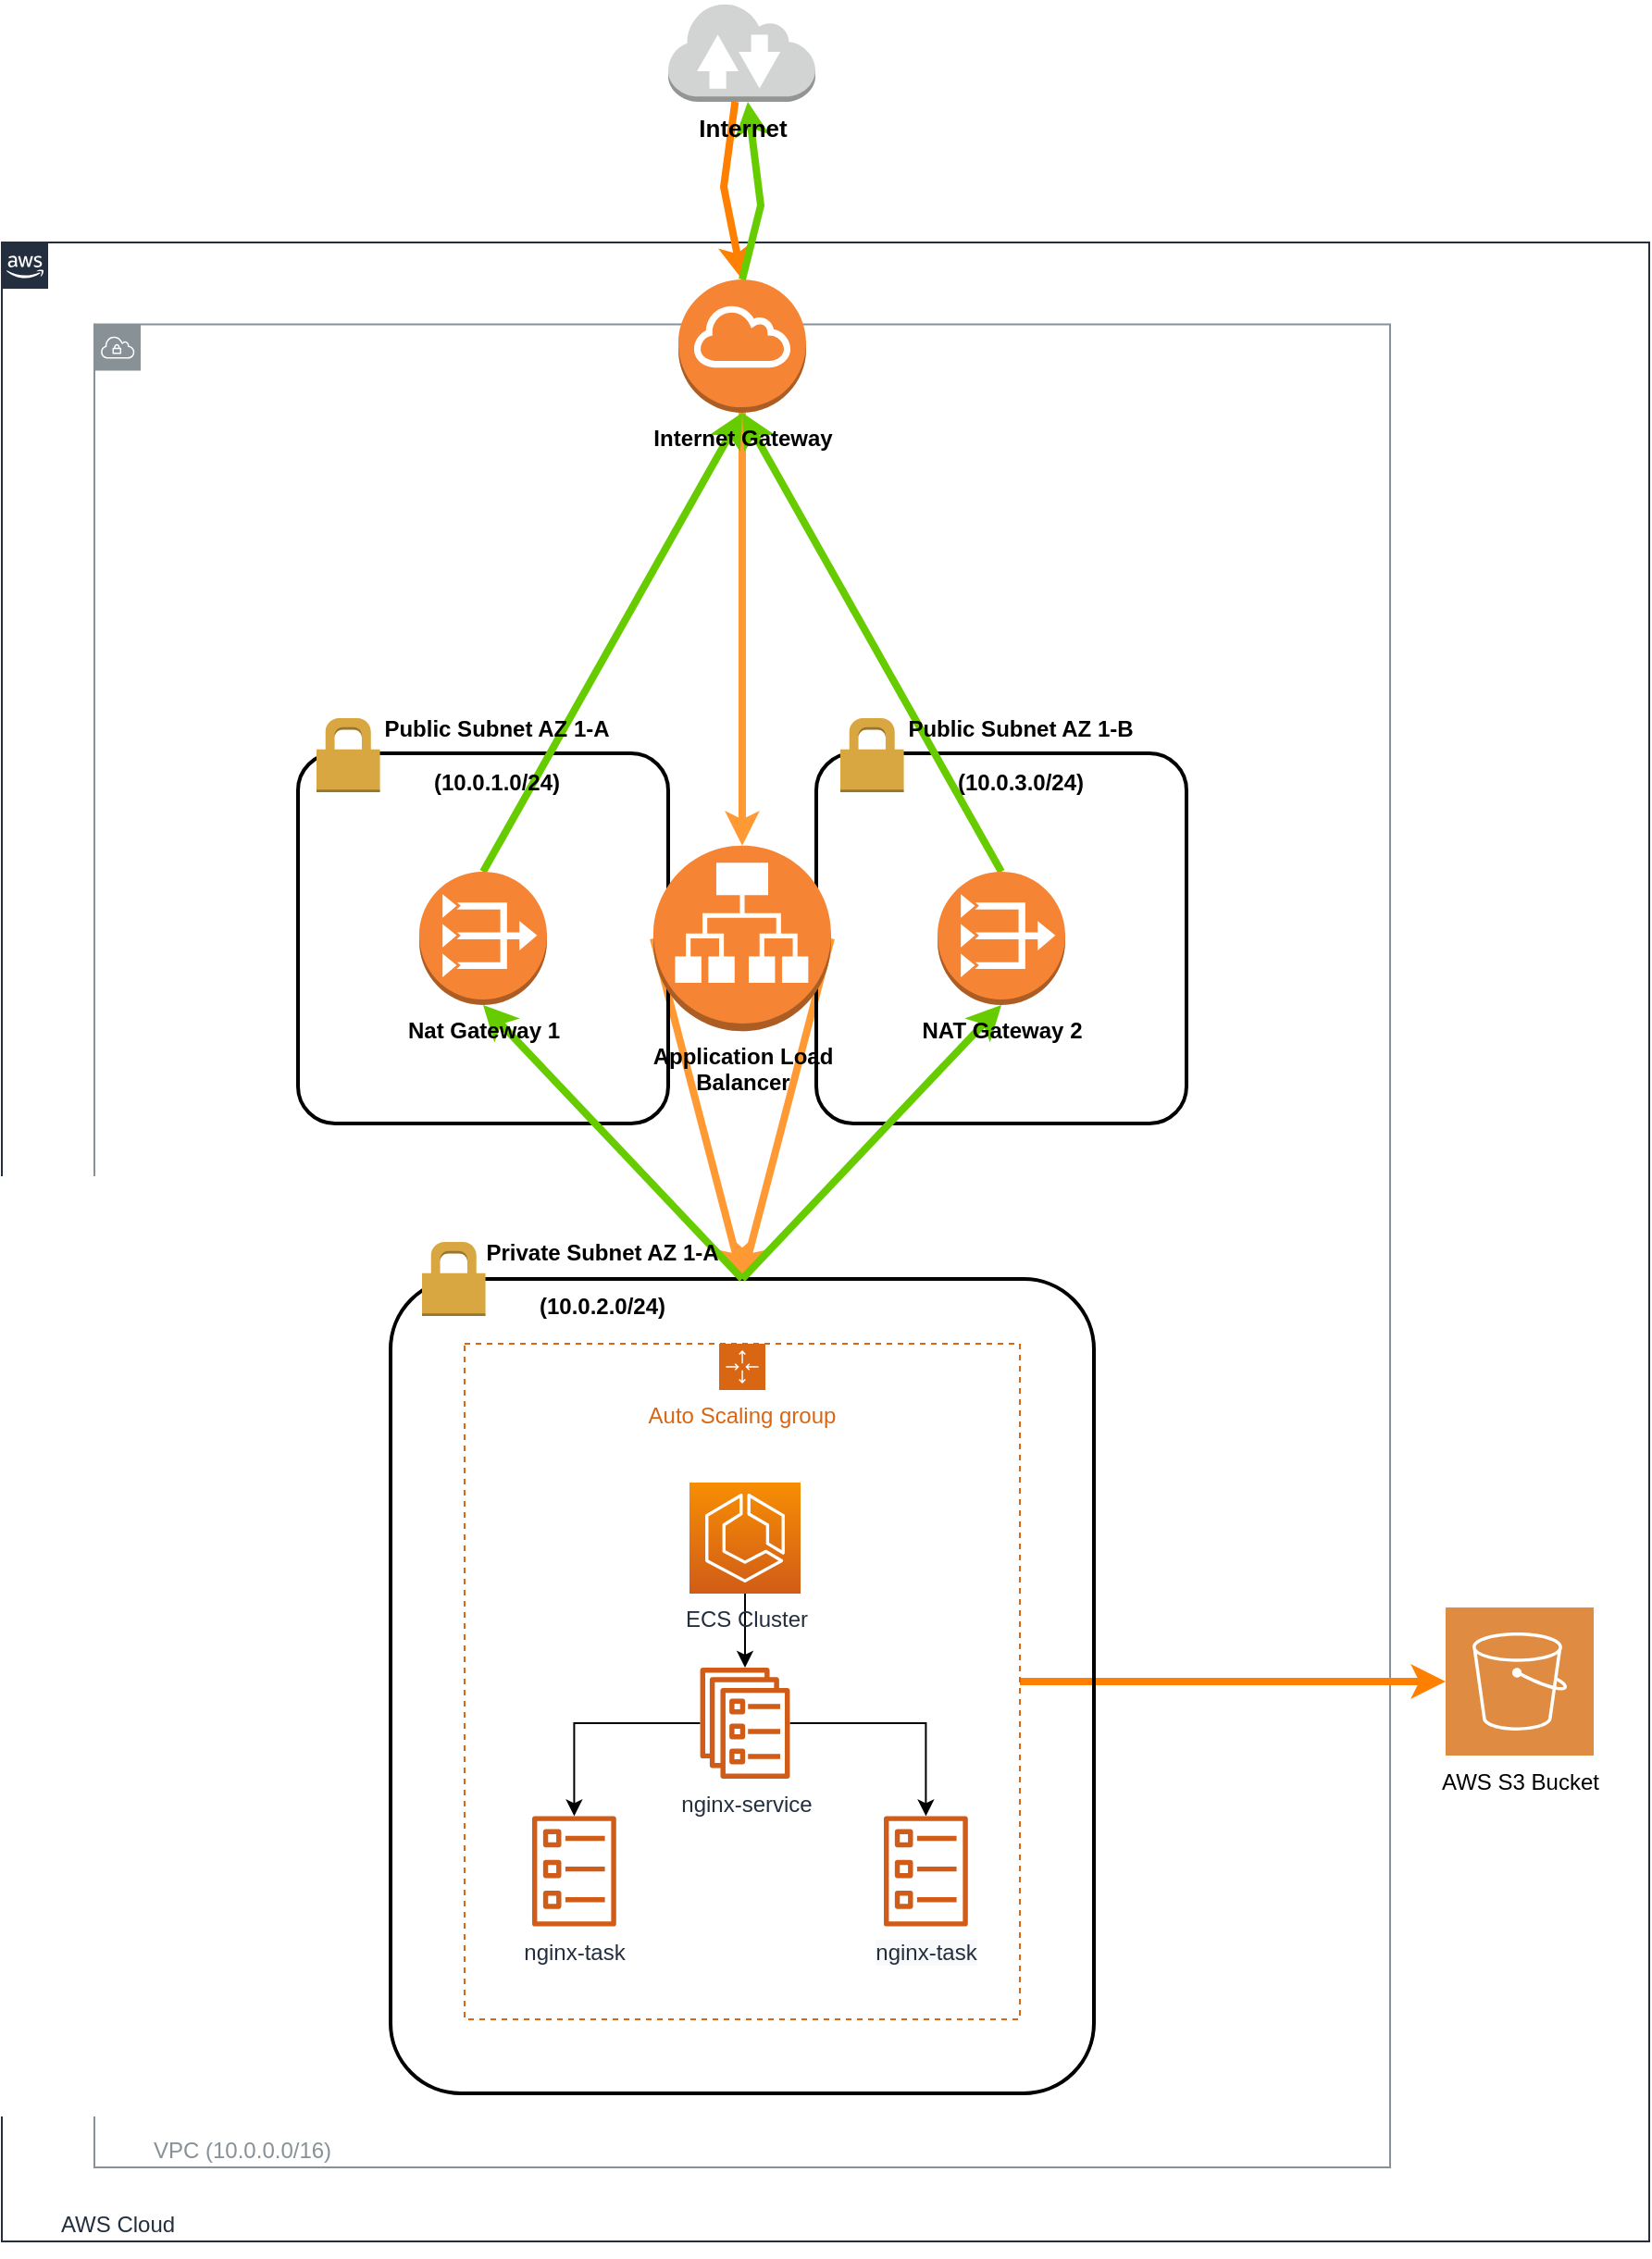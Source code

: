 <mxfile version="14.6.13" type="device"><diagram id="Ht1M8jgEwFfnCIfOTk4-" name="Page-1"><mxGraphModel dx="2431" dy="2155" grid="1" gridSize="10" guides="1" tooltips="1" connect="1" arrows="1" fold="1" page="1" pageScale="1" pageWidth="1169" pageHeight="827" math="0" shadow="0"><root><mxCell id="0"/><mxCell id="1" parent="0"/><mxCell id="s4F0j711cVDMjBpvbJvG-4" value="VPC (10.0.0.0/16)" style="outlineConnect=0;gradientColor=none;html=1;whiteSpace=wrap;fontSize=12;fontStyle=0;shape=mxgraph.aws4.group;grIcon=mxgraph.aws4.group_vpc;strokeColor=#879196;fillColor=none;verticalAlign=bottom;align=left;spacingLeft=30;fontColor=#879196;dashed=0;" vertex="1" parent="1"><mxGeometry x="180" y="-75.8" width="700" height="995.8" as="geometry"/></mxCell><mxCell id="UEzPUAAOIrF-is8g5C7q-74" value="AWS Cloud" style="points=[[0,0],[0.25,0],[0.5,0],[0.75,0],[1,0],[1,0.25],[1,0.5],[1,0.75],[1,1],[0.75,1],[0.5,1],[0.25,1],[0,1],[0,0.75],[0,0.5],[0,0.25]];outlineConnect=0;gradientColor=none;html=1;whiteSpace=wrap;fontSize=12;fontStyle=0;shape=mxgraph.aws4.group;grIcon=mxgraph.aws4.group_aws_cloud_alt;strokeColor=#232F3E;fillColor=none;verticalAlign=bottom;align=left;spacingLeft=30;fontColor=#232F3E;dashed=0;labelBackgroundColor=#ffffff;" parent="1" vertex="1"><mxGeometry x="130" y="-120" width="890" height="1080" as="geometry"/></mxCell><mxCell id="s4F0j711cVDMjBpvbJvG-65" style="rounded=0;orthogonalLoop=1;jettySize=auto;html=1;exitX=0;exitY=0.5;exitDx=0;exitDy=0;exitPerimeter=0;fillColor=#f0a30a;strokeWidth=4;endArrow=classic;endFill=1;startArrow=none;startFill=0;strokeColor=#FF9933;verticalAlign=bottom;" edge="1" parent="1" source="s4F0j711cVDMjBpvbJvG-46"><mxGeometry relative="1" as="geometry"><mxPoint x="588" y="266" as="sourcePoint"/><mxPoint x="530" y="440" as="targetPoint"/></mxGeometry></mxCell><mxCell id="s4F0j711cVDMjBpvbJvG-64" style="rounded=0;orthogonalLoop=1;jettySize=auto;html=1;exitX=1;exitY=0.5;exitDx=0;exitDy=0;exitPerimeter=0;entryX=0.5;entryY=0;entryDx=0;entryDy=0;fillColor=#f0a30a;strokeWidth=4;endArrow=classic;endFill=1;startArrow=none;startFill=0;strokeColor=#FF9933;" edge="1" parent="1" source="s4F0j711cVDMjBpvbJvG-46" target="s4F0j711cVDMjBpvbJvG-9"><mxGeometry relative="1" as="geometry"><mxPoint x="550" y="-8" as="sourcePoint"/><mxPoint x="550" y="225.915" as="targetPoint"/></mxGeometry></mxCell><mxCell id="s4F0j711cVDMjBpvbJvG-7" value="" style="rounded=1;arcSize=10;dashed=0;fillColor=none;gradientColor=none;strokeWidth=2;" vertex="1" parent="1"><mxGeometry x="290" y="156" width="200" height="200" as="geometry"/></mxCell><mxCell id="s4F0j711cVDMjBpvbJvG-59" style="edgeStyle=none;rounded=0;orthogonalLoop=1;jettySize=auto;html=1;exitX=1;exitY=0.5;exitDx=0;exitDy=0;strokeColor=#FF8000;strokeWidth=4;" edge="1" parent="1" source="s4F0j711cVDMjBpvbJvG-39" target="s4F0j711cVDMjBpvbJvG-58"><mxGeometry relative="1" as="geometry"/></mxCell><mxCell id="s4F0j711cVDMjBpvbJvG-9" value="" style="rounded=1;arcSize=10;dashed=0;fillColor=none;gradientColor=none;strokeWidth=2;" vertex="1" parent="1"><mxGeometry x="340" y="440" width="380" height="440" as="geometry"/></mxCell><mxCell id="s4F0j711cVDMjBpvbJvG-28" style="rounded=0;orthogonalLoop=1;jettySize=auto;html=1;exitX=0.5;exitY=1;exitDx=0;exitDy=0;exitPerimeter=0;" edge="1" parent="1" source="s4F0j711cVDMjBpvbJvG-24" target="s4F0j711cVDMjBpvbJvG-25"><mxGeometry relative="1" as="geometry"/></mxCell><mxCell id="s4F0j711cVDMjBpvbJvG-24" value="ECS Cluster" style="points=[[0,0,0],[0.25,0,0],[0.5,0,0],[0.75,0,0],[1,0,0],[0,1,0],[0.25,1,0],[0.5,1,0],[0.75,1,0],[1,1,0],[0,0.25,0],[0,0.5,0],[0,0.75,0],[1,0.25,0],[1,0.5,0],[1,0.75,0]];outlineConnect=0;fontColor=#232F3E;gradientColor=#F78E04;gradientDirection=north;fillColor=#D05C17;strokeColor=#ffffff;dashed=0;verticalLabelPosition=bottom;verticalAlign=top;align=center;html=1;fontSize=12;fontStyle=0;aspect=fixed;shape=mxgraph.aws4.resourceIcon;resIcon=mxgraph.aws4.ecs;" vertex="1" parent="1"><mxGeometry x="501.5" y="550" width="60" height="60" as="geometry"/></mxCell><mxCell id="s4F0j711cVDMjBpvbJvG-29" style="edgeStyle=orthogonalEdgeStyle;rounded=0;orthogonalLoop=1;jettySize=auto;html=1;" edge="1" parent="1" source="s4F0j711cVDMjBpvbJvG-25" target="s4F0j711cVDMjBpvbJvG-27"><mxGeometry relative="1" as="geometry"/></mxCell><mxCell id="s4F0j711cVDMjBpvbJvG-30" style="edgeStyle=orthogonalEdgeStyle;rounded=0;orthogonalLoop=1;jettySize=auto;html=1;" edge="1" parent="1" source="s4F0j711cVDMjBpvbJvG-25" target="s4F0j711cVDMjBpvbJvG-26"><mxGeometry relative="1" as="geometry"/></mxCell><mxCell id="s4F0j711cVDMjBpvbJvG-25" value="nginx-service" style="outlineConnect=0;fontColor=#232F3E;gradientColor=none;fillColor=#D05C17;strokeColor=none;dashed=0;verticalLabelPosition=bottom;verticalAlign=top;align=center;html=1;fontSize=12;fontStyle=0;aspect=fixed;pointerEvents=1;shape=mxgraph.aws4.ecs_service;" vertex="1" parent="1"><mxGeometry x="506.89" y="650" width="49.23" height="60" as="geometry"/></mxCell><mxCell id="s4F0j711cVDMjBpvbJvG-26" value="&lt;meta charset=&quot;utf-8&quot;&gt;&lt;span style=&quot;color: rgb(35, 47, 62); font-family: helvetica; font-size: 12px; font-style: normal; font-weight: 400; letter-spacing: normal; text-align: center; text-indent: 0px; text-transform: none; word-spacing: 0px; background-color: rgb(248, 249, 250); display: inline; float: none;&quot;&gt;nginx-task&lt;/span&gt;" style="outlineConnect=0;fontColor=#232F3E;gradientColor=none;fillColor=#D05C17;strokeColor=none;dashed=0;verticalLabelPosition=bottom;verticalAlign=top;align=center;html=1;fontSize=12;fontStyle=0;aspect=fixed;pointerEvents=1;shape=mxgraph.aws4.ecs_task;" vertex="1" parent="1"><mxGeometry x="606.5" y="730" width="45.39" height="60" as="geometry"/></mxCell><mxCell id="s4F0j711cVDMjBpvbJvG-27" value="nginx-task" style="outlineConnect=0;fontColor=#232F3E;gradientColor=none;fillColor=#D05C17;strokeColor=none;dashed=0;verticalLabelPosition=bottom;verticalAlign=top;align=center;html=1;fontSize=12;fontStyle=0;aspect=fixed;pointerEvents=1;shape=mxgraph.aws4.ecs_task;" vertex="1" parent="1"><mxGeometry x="416.5" y="730" width="45.39" height="60" as="geometry"/></mxCell><mxCell id="s4F0j711cVDMjBpvbJvG-34" value="" style="rounded=1;arcSize=10;dashed=0;fillColor=none;gradientColor=none;strokeWidth=2;" vertex="1" parent="1"><mxGeometry x="570" y="156" width="200" height="200" as="geometry"/></mxCell><mxCell id="s4F0j711cVDMjBpvbJvG-39" value="Auto Scaling group" style="points=[[0,0],[0.25,0],[0.5,0],[0.75,0],[1,0],[1,0.25],[1,0.5],[1,0.75],[1,1],[0.75,1],[0.5,1],[0.25,1],[0,1],[0,0.75],[0,0.5],[0,0.25]];outlineConnect=0;gradientColor=none;html=1;whiteSpace=wrap;fontSize=12;fontStyle=0;shape=mxgraph.aws4.groupCenter;grIcon=mxgraph.aws4.group_auto_scaling_group;grStroke=1;strokeColor=#D86613;fillColor=none;verticalAlign=top;align=center;fontColor=#D86613;dashed=1;spacingTop=25;" vertex="1" parent="1"><mxGeometry x="380" y="475" width="300" height="365" as="geometry"/></mxCell><mxCell id="s4F0j711cVDMjBpvbJvG-40" style="edgeStyle=none;rounded=0;orthogonalLoop=1;jettySize=auto;html=1;exitX=0;exitY=1;exitDx=0;exitDy=0;" edge="1" parent="1" source="s4F0j711cVDMjBpvbJvG-39" target="s4F0j711cVDMjBpvbJvG-39"><mxGeometry relative="1" as="geometry"/></mxCell><mxCell id="s4F0j711cVDMjBpvbJvG-41" style="edgeStyle=none;rounded=0;orthogonalLoop=1;jettySize=auto;html=1;exitX=1;exitY=0.5;exitDx=0;exitDy=0;" edge="1" parent="1" source="s4F0j711cVDMjBpvbJvG-39" target="s4F0j711cVDMjBpvbJvG-39"><mxGeometry relative="1" as="geometry"/></mxCell><mxCell id="s4F0j711cVDMjBpvbJvG-43" style="edgeStyle=none;rounded=0;orthogonalLoop=1;jettySize=auto;html=1;exitX=0.5;exitY=1;exitDx=0;exitDy=0;" edge="1" parent="1" source="s4F0j711cVDMjBpvbJvG-9" target="s4F0j711cVDMjBpvbJvG-9"><mxGeometry relative="1" as="geometry"/></mxCell><mxCell id="s4F0j711cVDMjBpvbJvG-49" style="rounded=0;orthogonalLoop=1;jettySize=auto;html=1;exitX=0.5;exitY=1;exitDx=0;exitDy=0;exitPerimeter=0;entryX=0.5;entryY=0;entryDx=0;entryDy=0;entryPerimeter=0;fillColor=#f0a30a;strokeWidth=4;endArrow=classic;endFill=1;startArrow=none;startFill=0;strokeColor=#FF9933;" edge="1" parent="1" source="s4F0j711cVDMjBpvbJvG-48" target="s4F0j711cVDMjBpvbJvG-46"><mxGeometry relative="1" as="geometry"/></mxCell><mxCell id="s4F0j711cVDMjBpvbJvG-50" style="edgeStyle=none;rounded=0;orthogonalLoop=1;jettySize=auto;html=1;exitX=0;exitY=0.5;exitDx=0;exitDy=0;exitPerimeter=0;" edge="1" parent="1" source="s4F0j711cVDMjBpvbJvG-46" target="s4F0j711cVDMjBpvbJvG-46"><mxGeometry relative="1" as="geometry"/></mxCell><mxCell id="s4F0j711cVDMjBpvbJvG-57" style="edgeStyle=none;rounded=0;orthogonalLoop=1;jettySize=auto;html=1;exitX=0.5;exitY=1;exitDx=0;exitDy=0;" edge="1" parent="1" source="UEzPUAAOIrF-is8g5C7q-74" target="UEzPUAAOIrF-is8g5C7q-74"><mxGeometry relative="1" as="geometry"/></mxCell><mxCell id="s4F0j711cVDMjBpvbJvG-58" value="AWS S3 Bucket" style="pointerEvents=1;shadow=0;dashed=0;html=1;strokeColor=none;fillColor=#DF8C42;labelPosition=center;verticalLabelPosition=bottom;verticalAlign=top;align=center;outlineConnect=0;shape=mxgraph.veeam2.aws_s3;" vertex="1" parent="1"><mxGeometry x="910" y="617.5" width="80" height="80" as="geometry"/></mxCell><mxCell id="s4F0j711cVDMjBpvbJvG-66" style="rounded=0;orthogonalLoop=1;jettySize=auto;html=1;exitX=0.5;exitY=0;exitDx=0;exitDy=0;entryX=0.5;entryY=1;entryDx=0;entryDy=0;fillColor=#f0a30a;strokeWidth=4;endArrow=classic;endFill=1;startArrow=none;startFill=0;entryPerimeter=0;strokeColor=#66CC00;" edge="1" parent="1" source="s4F0j711cVDMjBpvbJvG-9" target="s4F0j711cVDMjBpvbJvG-47"><mxGeometry relative="1" as="geometry"><mxPoint x="588" y="266" as="sourcePoint"/><mxPoint x="540" y="450" as="targetPoint"/></mxGeometry></mxCell><mxCell id="s4F0j711cVDMjBpvbJvG-67" style="rounded=0;orthogonalLoop=1;jettySize=auto;html=1;exitX=0.5;exitY=0;exitDx=0;exitDy=0;fillColor=#f0a30a;strokeWidth=4;endArrow=classic;endFill=1;startArrow=none;startFill=0;strokeColor=#66CC00;entryX=0.5;entryY=1;entryDx=0;entryDy=0;entryPerimeter=0;" edge="1" parent="1" source="s4F0j711cVDMjBpvbJvG-9" target="s4F0j711cVDMjBpvbJvG-45"><mxGeometry relative="1" as="geometry"><mxPoint x="540" y="450" as="sourcePoint"/><mxPoint x="680" y="302" as="targetPoint"/></mxGeometry></mxCell><mxCell id="s4F0j711cVDMjBpvbJvG-68" style="rounded=0;orthogonalLoop=1;jettySize=auto;html=1;exitX=0.5;exitY=0;exitDx=0;exitDy=0;fillColor=#f0a30a;strokeWidth=4;endArrow=classic;endFill=1;startArrow=none;startFill=0;strokeColor=#66CC00;entryX=0.5;entryY=1;entryDx=0;entryDy=0;entryPerimeter=0;exitPerimeter=0;" edge="1" parent="1" source="s4F0j711cVDMjBpvbJvG-45" target="s4F0j711cVDMjBpvbJvG-48"><mxGeometry relative="1" as="geometry"><mxPoint x="540" y="450" as="sourcePoint"/><mxPoint x="400" y="302" as="targetPoint"/></mxGeometry></mxCell><mxCell id="s4F0j711cVDMjBpvbJvG-69" style="rounded=0;orthogonalLoop=1;jettySize=auto;html=1;exitX=0.5;exitY=0;exitDx=0;exitDy=0;fillColor=#f0a30a;strokeWidth=4;endArrow=classic;endFill=1;startArrow=none;startFill=0;strokeColor=#66CC00;entryX=0.5;entryY=1;entryDx=0;entryDy=0;entryPerimeter=0;exitPerimeter=0;" edge="1" parent="1" source="s4F0j711cVDMjBpvbJvG-47" target="s4F0j711cVDMjBpvbJvG-48"><mxGeometry relative="1" as="geometry"><mxPoint x="550" y="460" as="sourcePoint"/><mxPoint x="410" y="312" as="targetPoint"/></mxGeometry></mxCell><mxCell id="s4F0j711cVDMjBpvbJvG-48" value="&lt;b&gt;Internet Gateway&lt;/b&gt;" style="outlineConnect=0;dashed=0;verticalLabelPosition=bottom;verticalAlign=top;align=center;html=1;shape=mxgraph.aws3.internet_gateway;fillColor=#F58534;gradientColor=none;" vertex="1" parent="1"><mxGeometry x="495.5" y="-100" width="69" height="72" as="geometry"/></mxCell><mxCell id="s4F0j711cVDMjBpvbJvG-47" value="&lt;b&gt;NAT Gateway 2&lt;/b&gt;" style="outlineConnect=0;dashed=0;verticalLabelPosition=bottom;verticalAlign=top;align=center;html=1;shape=mxgraph.aws3.vpc_nat_gateway;fillColor=#F58534;gradientColor=none;" vertex="1" parent="1"><mxGeometry x="635.5" y="220" width="69" height="72" as="geometry"/></mxCell><mxCell id="s4F0j711cVDMjBpvbJvG-45" value="&lt;b&gt;Nat Gateway 1&lt;/b&gt;" style="outlineConnect=0;dashed=0;verticalLabelPosition=bottom;verticalAlign=top;align=center;html=1;shape=mxgraph.aws3.vpc_nat_gateway;fillColor=#F58534;gradientColor=none;" vertex="1" parent="1"><mxGeometry x="355.5" y="220" width="69" height="72" as="geometry"/></mxCell><mxCell id="s4F0j711cVDMjBpvbJvG-37" value="&lt;blockquote style=&quot;margin: 0 0 0 40px ; border: none ; padding: 0px&quot;&gt;&lt;blockquote style=&quot;margin: 0 0 0 40px ; border: none ; padding: 0px&quot;&gt;&lt;blockquote style=&quot;margin: 0 0 0 40px ; border: none ; padding: 0px&quot;&gt;&lt;blockquote style=&quot;margin: 0 0 0 40px ; border: none ; padding: 0px&quot;&gt;Public Subnet AZ 1-A&lt;/blockquote&gt;&lt;/blockquote&gt;&lt;/blockquote&gt;&lt;blockquote style=&quot;margin: 0 0 0 40px ; border: none ; padding: 0px&quot;&gt;&lt;blockquote style=&quot;margin: 0 0 0 40px ; border: none ; padding: 0px&quot;&gt;&lt;blockquote style=&quot;margin: 0 0 0 40px ; border: none ; padding: 0px&quot;&gt;&lt;br&gt;&lt;/blockquote&gt;&lt;/blockquote&gt;&lt;/blockquote&gt;&lt;blockquote style=&quot;margin: 0 0 0 40px ; border: none ; padding: 0px&quot;&gt;&lt;blockquote style=&quot;margin: 0 0 0 40px ; border: none ; padding: 0px&quot;&gt;&lt;blockquote style=&quot;margin: 0 0 0 40px ; border: none ; padding: 0px&quot;&gt;(10.0.1.0/24)&lt;/blockquote&gt;&lt;/blockquote&gt;&lt;/blockquote&gt;&lt;/blockquote&gt;" style="dashed=0;html=1;shape=mxgraph.aws3.permissions;fillColor=#D9A741;gradientColor=none;dashed=0;fontStyle=1" vertex="1" parent="1"><mxGeometry x="300" y="137" width="34.29" height="40" as="geometry"/></mxCell><mxCell id="s4F0j711cVDMjBpvbJvG-72" value="&lt;blockquote style=&quot;margin: 0 0 0 40px ; border: none ; padding: 0px&quot;&gt;&lt;blockquote style=&quot;margin: 0 0 0 40px ; border: none ; padding: 0px&quot;&gt;&lt;blockquote style=&quot;margin: 0 0 0 40px ; border: none ; padding: 0px&quot;&gt;&lt;blockquote style=&quot;margin: 0 0 0 40px ; border: none ; padding: 0px&quot;&gt;Public Subnet AZ 1-B&lt;/blockquote&gt;&lt;/blockquote&gt;&lt;/blockquote&gt;&lt;blockquote style=&quot;margin: 0 0 0 40px ; border: none ; padding: 0px&quot;&gt;&lt;blockquote style=&quot;margin: 0 0 0 40px ; border: none ; padding: 0px&quot;&gt;&lt;blockquote style=&quot;margin: 0 0 0 40px ; border: none ; padding: 0px&quot;&gt;&lt;br&gt;&lt;/blockquote&gt;&lt;/blockquote&gt;&lt;/blockquote&gt;&lt;blockquote style=&quot;margin: 0 0 0 40px ; border: none ; padding: 0px&quot;&gt;&lt;blockquote style=&quot;margin: 0 0 0 40px ; border: none ; padding: 0px&quot;&gt;&lt;blockquote style=&quot;margin: 0 0 0 40px ; border: none ; padding: 0px&quot;&gt;(10.0.3.0/24)&lt;/blockquote&gt;&lt;/blockquote&gt;&lt;/blockquote&gt;&lt;/blockquote&gt;" style="dashed=0;html=1;shape=mxgraph.aws3.permissions;fillColor=#D9A741;gradientColor=none;dashed=0;fontStyle=1" vertex="1" parent="1"><mxGeometry x="583" y="137" width="34.29" height="40" as="geometry"/></mxCell><mxCell id="s4F0j711cVDMjBpvbJvG-10" value="&lt;blockquote style=&quot;margin: 0 0 0 40px ; border: none ; padding: 0px&quot;&gt;&lt;blockquote style=&quot;margin: 0 0 0 40px ; border: none ; padding: 0px&quot;&gt;&lt;blockquote style=&quot;margin: 0 0 0 40px ; border: none ; padding: 0px&quot;&gt;&lt;blockquote style=&quot;margin: 0 0 0 40px ; border: none ; padding: 0px&quot;&gt;Private Subnet AZ 1-A&lt;/blockquote&gt;&lt;/blockquote&gt;&lt;/blockquote&gt;&lt;blockquote style=&quot;margin: 0 0 0 40px ; border: none ; padding: 0px&quot;&gt;&lt;blockquote style=&quot;margin: 0 0 0 40px ; border: none ; padding: 0px&quot;&gt;&lt;blockquote style=&quot;margin: 0 0 0 40px ; border: none ; padding: 0px&quot;&gt;&lt;br&gt;&lt;/blockquote&gt;&lt;/blockquote&gt;&lt;/blockquote&gt;&lt;blockquote style=&quot;margin: 0 0 0 40px ; border: none ; padding: 0px&quot;&gt;&lt;blockquote style=&quot;margin: 0 0 0 40px ; border: none ; padding: 0px&quot;&gt;&lt;blockquote style=&quot;margin: 0 0 0 40px ; border: none ; padding: 0px&quot;&gt;(10.0.2.0/24)&lt;/blockquote&gt;&lt;/blockquote&gt;&lt;/blockquote&gt;&lt;/blockquote&gt;" style="dashed=0;html=1;shape=mxgraph.aws3.permissions;fillColor=#D9A741;gradientColor=none;dashed=0;fontStyle=1;align=center;" vertex="1" parent="1"><mxGeometry x="357" y="420" width="34.29" height="40" as="geometry"/></mxCell><mxCell id="s4F0j711cVDMjBpvbJvG-76" style="edgeStyle=none;rounded=0;orthogonalLoop=1;jettySize=auto;html=1;entryX=0.5;entryY=0;entryDx=0;entryDy=0;entryPerimeter=0;startArrow=none;startFill=0;endArrow=classic;endFill=1;strokeColor=#FF8000;strokeWidth=4;anchorPointDirection=1;" edge="1" parent="1" source="s4F0j711cVDMjBpvbJvG-75" target="s4F0j711cVDMjBpvbJvG-48"><mxGeometry relative="1" as="geometry"><mxPoint x="510" y="-190" as="sourcePoint"/><Array as="points"><mxPoint x="520" y="-150"/></Array></mxGeometry></mxCell><mxCell id="s4F0j711cVDMjBpvbJvG-77" style="rounded=0;orthogonalLoop=1;jettySize=auto;html=1;exitX=0.5;exitY=0;exitDx=0;exitDy=0;fillColor=#f0a30a;strokeWidth=4;endArrow=classic;endFill=1;startArrow=none;startFill=0;strokeColor=#66CC00;exitPerimeter=0;" edge="1" parent="1" source="s4F0j711cVDMjBpvbJvG-48"><mxGeometry relative="1" as="geometry"><mxPoint x="680" y="230" as="sourcePoint"/><mxPoint x="533" y="-196" as="targetPoint"/><Array as="points"><mxPoint x="540" y="-140"/></Array></mxGeometry></mxCell><mxCell id="s4F0j711cVDMjBpvbJvG-75" value="&lt;b&gt;&lt;font style=&quot;font-size: 13px&quot;&gt;Internet&lt;/font&gt;&lt;/b&gt;" style="outlineConnect=0;dashed=0;verticalLabelPosition=bottom;verticalAlign=top;align=center;html=1;shape=mxgraph.aws3.internet_2;fillColor=#D2D3D3;gradientColor=none;" vertex="1" parent="1"><mxGeometry x="490" y="-250" width="79.5" height="54" as="geometry"/></mxCell><mxCell id="s4F0j711cVDMjBpvbJvG-46" value="&lt;b&gt;Application Load&lt;br&gt;Balancer&lt;/b&gt;" style="outlineConnect=0;dashed=0;verticalLabelPosition=bottom;verticalAlign=top;align=center;html=1;shape=mxgraph.aws3.application_load_balancer;fillColor=#F58534;gradientColor=none;" vertex="1" parent="1"><mxGeometry x="482" y="205.915" width="96" height="100.17" as="geometry"/></mxCell></root></mxGraphModel></diagram></mxfile>